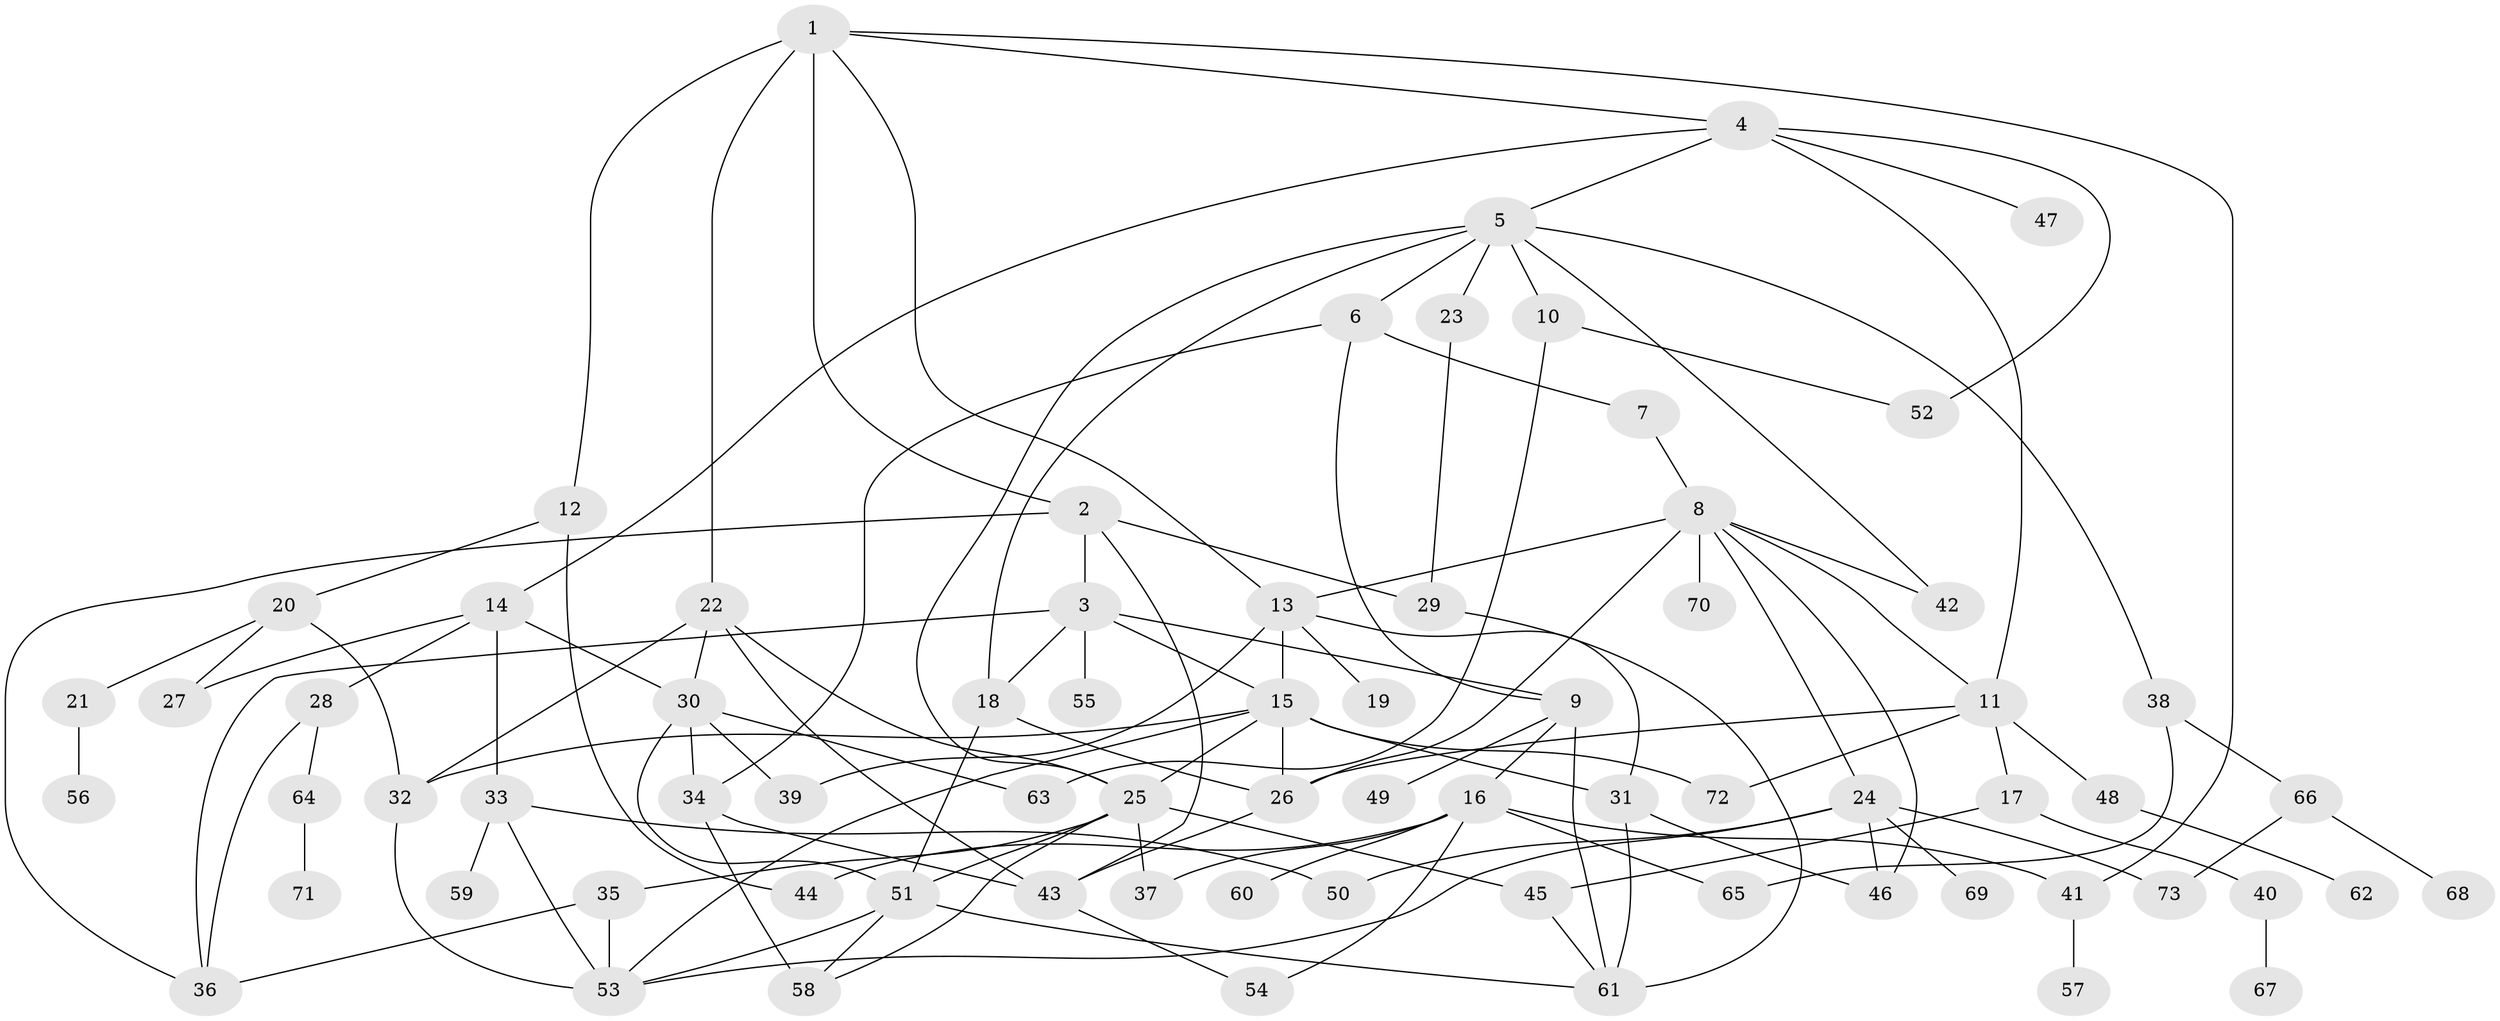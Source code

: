 // original degree distribution, {8: 0.006896551724137931, 5: 0.08275862068965517, 6: 0.034482758620689655, 2: 0.30344827586206896, 4: 0.0896551724137931, 3: 0.2413793103448276, 7: 0.013793103448275862, 1: 0.2206896551724138, 9: 0.006896551724137931}
// Generated by graph-tools (version 1.1) at 2025/34/03/09/25 02:34:07]
// undirected, 73 vertices, 123 edges
graph export_dot {
graph [start="1"]
  node [color=gray90,style=filled];
  1;
  2;
  3;
  4;
  5;
  6;
  7;
  8;
  9;
  10;
  11;
  12;
  13;
  14;
  15;
  16;
  17;
  18;
  19;
  20;
  21;
  22;
  23;
  24;
  25;
  26;
  27;
  28;
  29;
  30;
  31;
  32;
  33;
  34;
  35;
  36;
  37;
  38;
  39;
  40;
  41;
  42;
  43;
  44;
  45;
  46;
  47;
  48;
  49;
  50;
  51;
  52;
  53;
  54;
  55;
  56;
  57;
  58;
  59;
  60;
  61;
  62;
  63;
  64;
  65;
  66;
  67;
  68;
  69;
  70;
  71;
  72;
  73;
  1 -- 2 [weight=1.0];
  1 -- 4 [weight=1.0];
  1 -- 12 [weight=1.0];
  1 -- 13 [weight=1.0];
  1 -- 22 [weight=2.0];
  1 -- 41 [weight=1.0];
  2 -- 3 [weight=1.0];
  2 -- 29 [weight=1.0];
  2 -- 36 [weight=1.0];
  2 -- 43 [weight=1.0];
  3 -- 9 [weight=1.0];
  3 -- 15 [weight=1.0];
  3 -- 18 [weight=1.0];
  3 -- 36 [weight=1.0];
  3 -- 55 [weight=1.0];
  4 -- 5 [weight=1.0];
  4 -- 11 [weight=1.0];
  4 -- 14 [weight=1.0];
  4 -- 47 [weight=1.0];
  4 -- 52 [weight=1.0];
  5 -- 6 [weight=1.0];
  5 -- 10 [weight=1.0];
  5 -- 18 [weight=1.0];
  5 -- 23 [weight=1.0];
  5 -- 25 [weight=1.0];
  5 -- 38 [weight=1.0];
  5 -- 42 [weight=1.0];
  6 -- 7 [weight=1.0];
  6 -- 9 [weight=1.0];
  6 -- 34 [weight=1.0];
  7 -- 8 [weight=1.0];
  8 -- 11 [weight=1.0];
  8 -- 13 [weight=1.0];
  8 -- 24 [weight=1.0];
  8 -- 26 [weight=1.0];
  8 -- 42 [weight=1.0];
  8 -- 46 [weight=1.0];
  8 -- 70 [weight=4.0];
  9 -- 16 [weight=1.0];
  9 -- 49 [weight=1.0];
  9 -- 61 [weight=1.0];
  10 -- 52 [weight=1.0];
  10 -- 63 [weight=1.0];
  11 -- 17 [weight=1.0];
  11 -- 26 [weight=1.0];
  11 -- 48 [weight=1.0];
  11 -- 72 [weight=1.0];
  12 -- 20 [weight=1.0];
  12 -- 44 [weight=1.0];
  13 -- 15 [weight=1.0];
  13 -- 19 [weight=1.0];
  13 -- 31 [weight=1.0];
  13 -- 39 [weight=1.0];
  14 -- 27 [weight=1.0];
  14 -- 28 [weight=1.0];
  14 -- 30 [weight=1.0];
  14 -- 33 [weight=1.0];
  15 -- 25 [weight=1.0];
  15 -- 26 [weight=1.0];
  15 -- 31 [weight=1.0];
  15 -- 32 [weight=1.0];
  15 -- 53 [weight=1.0];
  15 -- 72 [weight=1.0];
  16 -- 37 [weight=1.0];
  16 -- 41 [weight=1.0];
  16 -- 44 [weight=2.0];
  16 -- 54 [weight=1.0];
  16 -- 60 [weight=1.0];
  16 -- 65 [weight=1.0];
  17 -- 40 [weight=1.0];
  17 -- 45 [weight=1.0];
  18 -- 26 [weight=1.0];
  18 -- 51 [weight=1.0];
  20 -- 21 [weight=1.0];
  20 -- 27 [weight=1.0];
  20 -- 32 [weight=1.0];
  21 -- 56 [weight=1.0];
  22 -- 25 [weight=1.0];
  22 -- 30 [weight=1.0];
  22 -- 32 [weight=1.0];
  22 -- 43 [weight=1.0];
  23 -- 29 [weight=1.0];
  24 -- 46 [weight=1.0];
  24 -- 50 [weight=1.0];
  24 -- 53 [weight=1.0];
  24 -- 69 [weight=1.0];
  24 -- 73 [weight=1.0];
  25 -- 35 [weight=2.0];
  25 -- 37 [weight=1.0];
  25 -- 45 [weight=1.0];
  25 -- 51 [weight=1.0];
  25 -- 58 [weight=1.0];
  26 -- 43 [weight=1.0];
  28 -- 36 [weight=1.0];
  28 -- 64 [weight=1.0];
  29 -- 61 [weight=1.0];
  30 -- 34 [weight=1.0];
  30 -- 39 [weight=1.0];
  30 -- 51 [weight=1.0];
  30 -- 63 [weight=1.0];
  31 -- 46 [weight=1.0];
  31 -- 61 [weight=1.0];
  32 -- 53 [weight=1.0];
  33 -- 50 [weight=1.0];
  33 -- 53 [weight=1.0];
  33 -- 59 [weight=1.0];
  34 -- 43 [weight=1.0];
  34 -- 58 [weight=2.0];
  35 -- 36 [weight=1.0];
  35 -- 53 [weight=2.0];
  38 -- 65 [weight=1.0];
  38 -- 66 [weight=1.0];
  40 -- 67 [weight=2.0];
  41 -- 57 [weight=2.0];
  43 -- 54 [weight=1.0];
  45 -- 61 [weight=1.0];
  48 -- 62 [weight=1.0];
  51 -- 53 [weight=1.0];
  51 -- 58 [weight=1.0];
  51 -- 61 [weight=1.0];
  64 -- 71 [weight=1.0];
  66 -- 68 [weight=1.0];
  66 -- 73 [weight=1.0];
}

